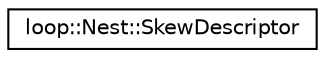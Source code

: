 digraph "Graphical Class Hierarchy"
{
 // LATEX_PDF_SIZE
  edge [fontname="Helvetica",fontsize="10",labelfontname="Helvetica",labelfontsize="10"];
  node [fontname="Helvetica",fontsize="10",shape=record];
  rankdir="LR";
  Node0 [label="loop::Nest::SkewDescriptor",height=0.2,width=0.4,color="black", fillcolor="white", style="filled",URL="$structloop_1_1Nest_1_1SkewDescriptor.html",tooltip=" "];
}
